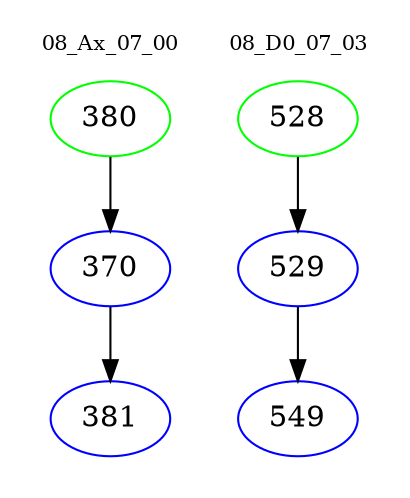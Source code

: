 digraph{
subgraph cluster_0 {
color = white
label = "08_Ax_07_00";
fontsize=10;
T0_380 [label="380", color="green"]
T0_380 -> T0_370 [color="black"]
T0_370 [label="370", color="blue"]
T0_370 -> T0_381 [color="black"]
T0_381 [label="381", color="blue"]
}
subgraph cluster_1 {
color = white
label = "08_D0_07_03";
fontsize=10;
T1_528 [label="528", color="green"]
T1_528 -> T1_529 [color="black"]
T1_529 [label="529", color="blue"]
T1_529 -> T1_549 [color="black"]
T1_549 [label="549", color="blue"]
}
}

